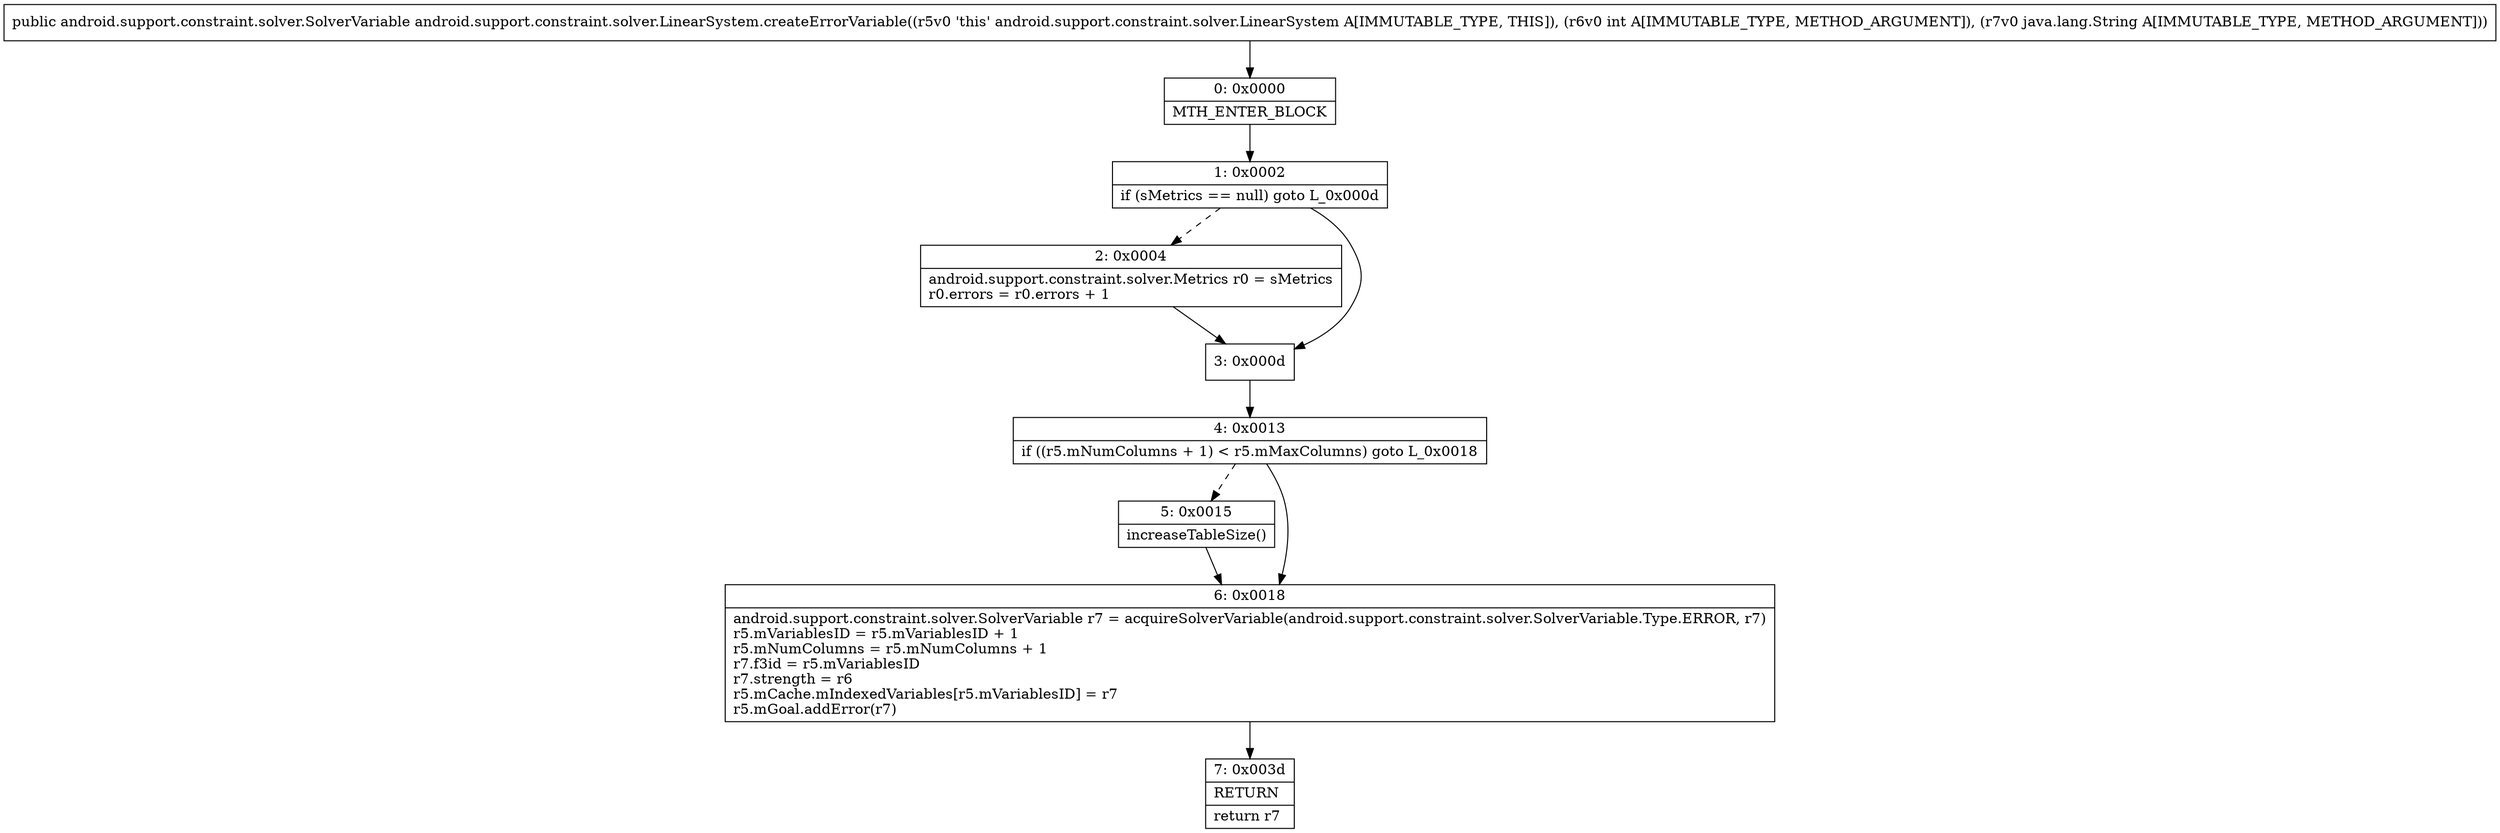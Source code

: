 digraph "CFG forandroid.support.constraint.solver.LinearSystem.createErrorVariable(ILjava\/lang\/String;)Landroid\/support\/constraint\/solver\/SolverVariable;" {
Node_0 [shape=record,label="{0\:\ 0x0000|MTH_ENTER_BLOCK\l}"];
Node_1 [shape=record,label="{1\:\ 0x0002|if (sMetrics == null) goto L_0x000d\l}"];
Node_2 [shape=record,label="{2\:\ 0x0004|android.support.constraint.solver.Metrics r0 = sMetrics\lr0.errors = r0.errors + 1\l}"];
Node_3 [shape=record,label="{3\:\ 0x000d}"];
Node_4 [shape=record,label="{4\:\ 0x0013|if ((r5.mNumColumns + 1) \< r5.mMaxColumns) goto L_0x0018\l}"];
Node_5 [shape=record,label="{5\:\ 0x0015|increaseTableSize()\l}"];
Node_6 [shape=record,label="{6\:\ 0x0018|android.support.constraint.solver.SolverVariable r7 = acquireSolverVariable(android.support.constraint.solver.SolverVariable.Type.ERROR, r7)\lr5.mVariablesID = r5.mVariablesID + 1\lr5.mNumColumns = r5.mNumColumns + 1\lr7.f3id = r5.mVariablesID\lr7.strength = r6\lr5.mCache.mIndexedVariables[r5.mVariablesID] = r7\lr5.mGoal.addError(r7)\l}"];
Node_7 [shape=record,label="{7\:\ 0x003d|RETURN\l|return r7\l}"];
MethodNode[shape=record,label="{public android.support.constraint.solver.SolverVariable android.support.constraint.solver.LinearSystem.createErrorVariable((r5v0 'this' android.support.constraint.solver.LinearSystem A[IMMUTABLE_TYPE, THIS]), (r6v0 int A[IMMUTABLE_TYPE, METHOD_ARGUMENT]), (r7v0 java.lang.String A[IMMUTABLE_TYPE, METHOD_ARGUMENT])) }"];
MethodNode -> Node_0;
Node_0 -> Node_1;
Node_1 -> Node_2[style=dashed];
Node_1 -> Node_3;
Node_2 -> Node_3;
Node_3 -> Node_4;
Node_4 -> Node_5[style=dashed];
Node_4 -> Node_6;
Node_5 -> Node_6;
Node_6 -> Node_7;
}

